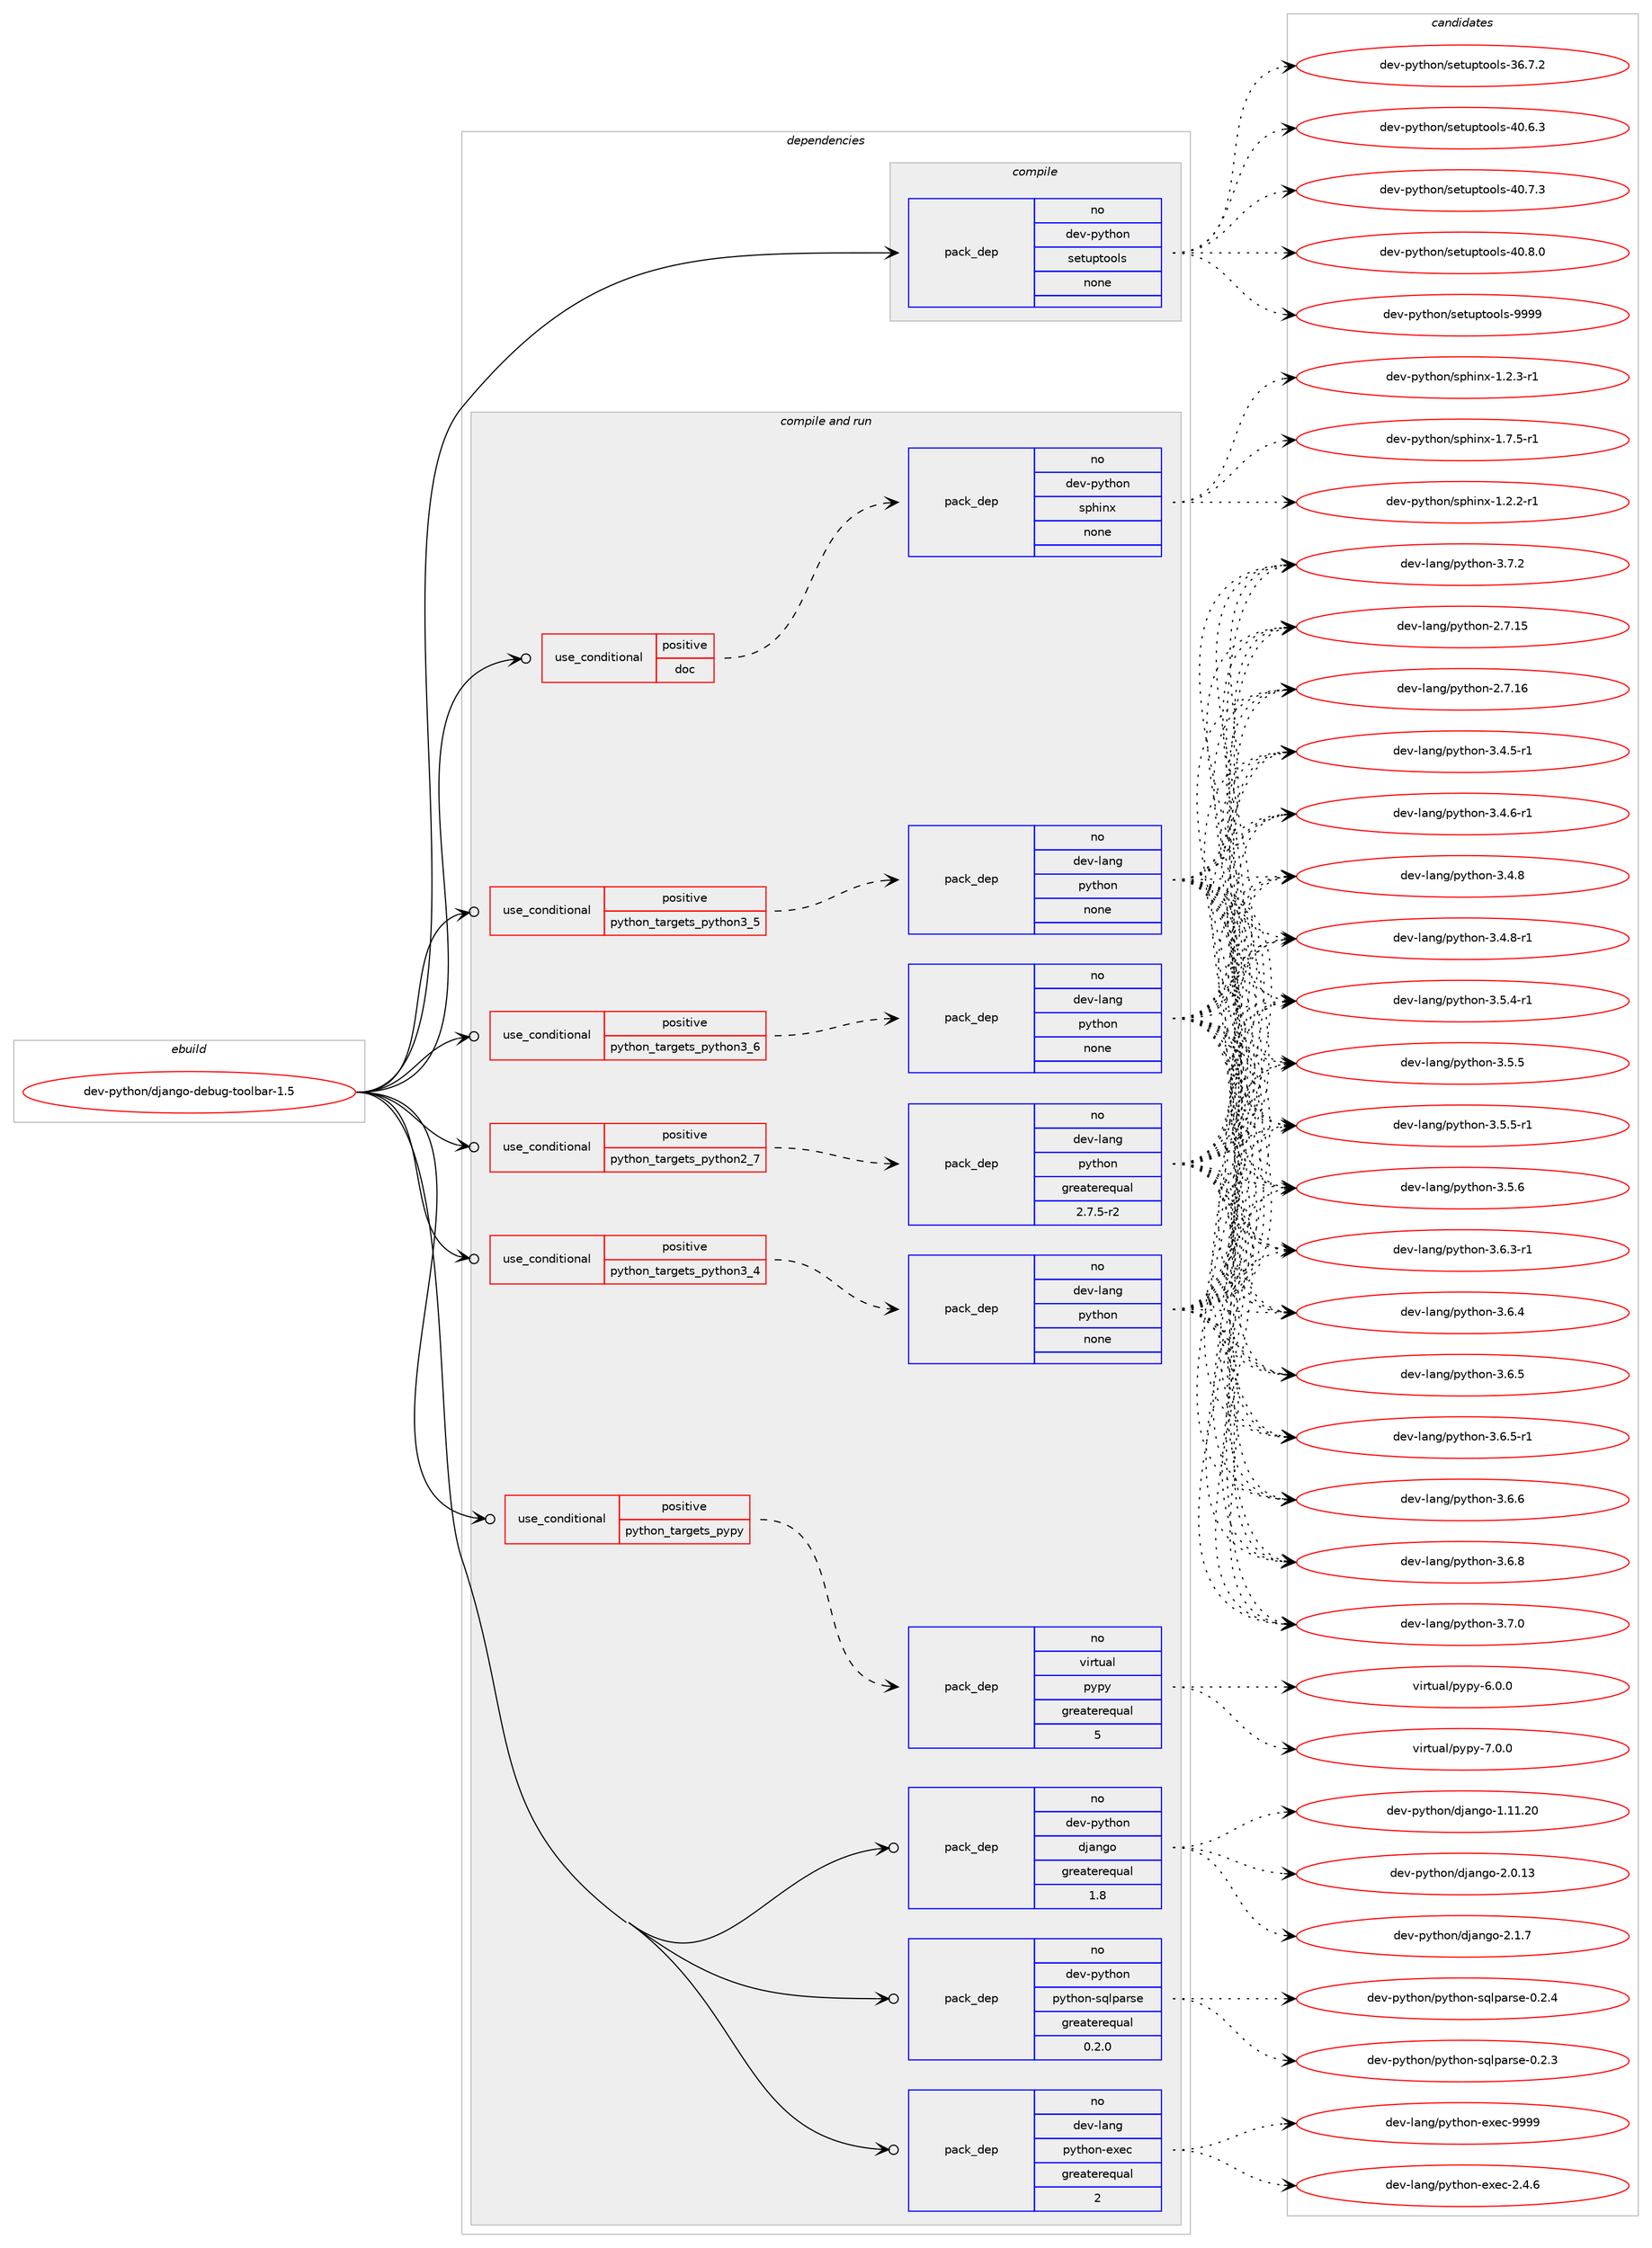 digraph prolog {

# *************
# Graph options
# *************

newrank=true;
concentrate=true;
compound=true;
graph [rankdir=LR,fontname=Helvetica,fontsize=10,ranksep=1.5];#, ranksep=2.5, nodesep=0.2];
edge  [arrowhead=vee];
node  [fontname=Helvetica,fontsize=10];

# **********
# The ebuild
# **********

subgraph cluster_leftcol {
color=gray;
rank=same;
label=<<i>ebuild</i>>;
id [label="dev-python/django-debug-toolbar-1.5", color=red, width=4, href="../dev-python/django-debug-toolbar-1.5.svg"];
}

# ****************
# The dependencies
# ****************

subgraph cluster_midcol {
color=gray;
label=<<i>dependencies</i>>;
subgraph cluster_compile {
fillcolor="#eeeeee";
style=filled;
label=<<i>compile</i>>;
subgraph pack1009582 {
dependency1406181 [label=<<TABLE BORDER="0" CELLBORDER="1" CELLSPACING="0" CELLPADDING="4" WIDTH="220"><TR><TD ROWSPAN="6" CELLPADDING="30">pack_dep</TD></TR><TR><TD WIDTH="110">no</TD></TR><TR><TD>dev-python</TD></TR><TR><TD>setuptools</TD></TR><TR><TD>none</TD></TR><TR><TD></TD></TR></TABLE>>, shape=none, color=blue];
}
id:e -> dependency1406181:w [weight=20,style="solid",arrowhead="vee"];
}
subgraph cluster_compileandrun {
fillcolor="#eeeeee";
style=filled;
label=<<i>compile and run</i>>;
subgraph cond373343 {
dependency1406182 [label=<<TABLE BORDER="0" CELLBORDER="1" CELLSPACING="0" CELLPADDING="4"><TR><TD ROWSPAN="3" CELLPADDING="10">use_conditional</TD></TR><TR><TD>positive</TD></TR><TR><TD>doc</TD></TR></TABLE>>, shape=none, color=red];
subgraph pack1009583 {
dependency1406183 [label=<<TABLE BORDER="0" CELLBORDER="1" CELLSPACING="0" CELLPADDING="4" WIDTH="220"><TR><TD ROWSPAN="6" CELLPADDING="30">pack_dep</TD></TR><TR><TD WIDTH="110">no</TD></TR><TR><TD>dev-python</TD></TR><TR><TD>sphinx</TD></TR><TR><TD>none</TD></TR><TR><TD></TD></TR></TABLE>>, shape=none, color=blue];
}
dependency1406182:e -> dependency1406183:w [weight=20,style="dashed",arrowhead="vee"];
}
id:e -> dependency1406182:w [weight=20,style="solid",arrowhead="odotvee"];
subgraph cond373344 {
dependency1406184 [label=<<TABLE BORDER="0" CELLBORDER="1" CELLSPACING="0" CELLPADDING="4"><TR><TD ROWSPAN="3" CELLPADDING="10">use_conditional</TD></TR><TR><TD>positive</TD></TR><TR><TD>python_targets_pypy</TD></TR></TABLE>>, shape=none, color=red];
subgraph pack1009584 {
dependency1406185 [label=<<TABLE BORDER="0" CELLBORDER="1" CELLSPACING="0" CELLPADDING="4" WIDTH="220"><TR><TD ROWSPAN="6" CELLPADDING="30">pack_dep</TD></TR><TR><TD WIDTH="110">no</TD></TR><TR><TD>virtual</TD></TR><TR><TD>pypy</TD></TR><TR><TD>greaterequal</TD></TR><TR><TD>5</TD></TR></TABLE>>, shape=none, color=blue];
}
dependency1406184:e -> dependency1406185:w [weight=20,style="dashed",arrowhead="vee"];
}
id:e -> dependency1406184:w [weight=20,style="solid",arrowhead="odotvee"];
subgraph cond373345 {
dependency1406186 [label=<<TABLE BORDER="0" CELLBORDER="1" CELLSPACING="0" CELLPADDING="4"><TR><TD ROWSPAN="3" CELLPADDING="10">use_conditional</TD></TR><TR><TD>positive</TD></TR><TR><TD>python_targets_python2_7</TD></TR></TABLE>>, shape=none, color=red];
subgraph pack1009585 {
dependency1406187 [label=<<TABLE BORDER="0" CELLBORDER="1" CELLSPACING="0" CELLPADDING="4" WIDTH="220"><TR><TD ROWSPAN="6" CELLPADDING="30">pack_dep</TD></TR><TR><TD WIDTH="110">no</TD></TR><TR><TD>dev-lang</TD></TR><TR><TD>python</TD></TR><TR><TD>greaterequal</TD></TR><TR><TD>2.7.5-r2</TD></TR></TABLE>>, shape=none, color=blue];
}
dependency1406186:e -> dependency1406187:w [weight=20,style="dashed",arrowhead="vee"];
}
id:e -> dependency1406186:w [weight=20,style="solid",arrowhead="odotvee"];
subgraph cond373346 {
dependency1406188 [label=<<TABLE BORDER="0" CELLBORDER="1" CELLSPACING="0" CELLPADDING="4"><TR><TD ROWSPAN="3" CELLPADDING="10">use_conditional</TD></TR><TR><TD>positive</TD></TR><TR><TD>python_targets_python3_4</TD></TR></TABLE>>, shape=none, color=red];
subgraph pack1009586 {
dependency1406189 [label=<<TABLE BORDER="0" CELLBORDER="1" CELLSPACING="0" CELLPADDING="4" WIDTH="220"><TR><TD ROWSPAN="6" CELLPADDING="30">pack_dep</TD></TR><TR><TD WIDTH="110">no</TD></TR><TR><TD>dev-lang</TD></TR><TR><TD>python</TD></TR><TR><TD>none</TD></TR><TR><TD></TD></TR></TABLE>>, shape=none, color=blue];
}
dependency1406188:e -> dependency1406189:w [weight=20,style="dashed",arrowhead="vee"];
}
id:e -> dependency1406188:w [weight=20,style="solid",arrowhead="odotvee"];
subgraph cond373347 {
dependency1406190 [label=<<TABLE BORDER="0" CELLBORDER="1" CELLSPACING="0" CELLPADDING="4"><TR><TD ROWSPAN="3" CELLPADDING="10">use_conditional</TD></TR><TR><TD>positive</TD></TR><TR><TD>python_targets_python3_5</TD></TR></TABLE>>, shape=none, color=red];
subgraph pack1009587 {
dependency1406191 [label=<<TABLE BORDER="0" CELLBORDER="1" CELLSPACING="0" CELLPADDING="4" WIDTH="220"><TR><TD ROWSPAN="6" CELLPADDING="30">pack_dep</TD></TR><TR><TD WIDTH="110">no</TD></TR><TR><TD>dev-lang</TD></TR><TR><TD>python</TD></TR><TR><TD>none</TD></TR><TR><TD></TD></TR></TABLE>>, shape=none, color=blue];
}
dependency1406190:e -> dependency1406191:w [weight=20,style="dashed",arrowhead="vee"];
}
id:e -> dependency1406190:w [weight=20,style="solid",arrowhead="odotvee"];
subgraph cond373348 {
dependency1406192 [label=<<TABLE BORDER="0" CELLBORDER="1" CELLSPACING="0" CELLPADDING="4"><TR><TD ROWSPAN="3" CELLPADDING="10">use_conditional</TD></TR><TR><TD>positive</TD></TR><TR><TD>python_targets_python3_6</TD></TR></TABLE>>, shape=none, color=red];
subgraph pack1009588 {
dependency1406193 [label=<<TABLE BORDER="0" CELLBORDER="1" CELLSPACING="0" CELLPADDING="4" WIDTH="220"><TR><TD ROWSPAN="6" CELLPADDING="30">pack_dep</TD></TR><TR><TD WIDTH="110">no</TD></TR><TR><TD>dev-lang</TD></TR><TR><TD>python</TD></TR><TR><TD>none</TD></TR><TR><TD></TD></TR></TABLE>>, shape=none, color=blue];
}
dependency1406192:e -> dependency1406193:w [weight=20,style="dashed",arrowhead="vee"];
}
id:e -> dependency1406192:w [weight=20,style="solid",arrowhead="odotvee"];
subgraph pack1009589 {
dependency1406194 [label=<<TABLE BORDER="0" CELLBORDER="1" CELLSPACING="0" CELLPADDING="4" WIDTH="220"><TR><TD ROWSPAN="6" CELLPADDING="30">pack_dep</TD></TR><TR><TD WIDTH="110">no</TD></TR><TR><TD>dev-lang</TD></TR><TR><TD>python-exec</TD></TR><TR><TD>greaterequal</TD></TR><TR><TD>2</TD></TR></TABLE>>, shape=none, color=blue];
}
id:e -> dependency1406194:w [weight=20,style="solid",arrowhead="odotvee"];
subgraph pack1009590 {
dependency1406195 [label=<<TABLE BORDER="0" CELLBORDER="1" CELLSPACING="0" CELLPADDING="4" WIDTH="220"><TR><TD ROWSPAN="6" CELLPADDING="30">pack_dep</TD></TR><TR><TD WIDTH="110">no</TD></TR><TR><TD>dev-python</TD></TR><TR><TD>django</TD></TR><TR><TD>greaterequal</TD></TR><TR><TD>1.8</TD></TR></TABLE>>, shape=none, color=blue];
}
id:e -> dependency1406195:w [weight=20,style="solid",arrowhead="odotvee"];
subgraph pack1009591 {
dependency1406196 [label=<<TABLE BORDER="0" CELLBORDER="1" CELLSPACING="0" CELLPADDING="4" WIDTH="220"><TR><TD ROWSPAN="6" CELLPADDING="30">pack_dep</TD></TR><TR><TD WIDTH="110">no</TD></TR><TR><TD>dev-python</TD></TR><TR><TD>python-sqlparse</TD></TR><TR><TD>greaterequal</TD></TR><TR><TD>0.2.0</TD></TR></TABLE>>, shape=none, color=blue];
}
id:e -> dependency1406196:w [weight=20,style="solid",arrowhead="odotvee"];
}
subgraph cluster_run {
fillcolor="#eeeeee";
style=filled;
label=<<i>run</i>>;
}
}

# **************
# The candidates
# **************

subgraph cluster_choices {
rank=same;
color=gray;
label=<<i>candidates</i>>;

subgraph choice1009582 {
color=black;
nodesep=1;
choice100101118451121211161041111104711510111611711211611111110811545515446554650 [label="dev-python/setuptools-36.7.2", color=red, width=4,href="../dev-python/setuptools-36.7.2.svg"];
choice100101118451121211161041111104711510111611711211611111110811545524846544651 [label="dev-python/setuptools-40.6.3", color=red, width=4,href="../dev-python/setuptools-40.6.3.svg"];
choice100101118451121211161041111104711510111611711211611111110811545524846554651 [label="dev-python/setuptools-40.7.3", color=red, width=4,href="../dev-python/setuptools-40.7.3.svg"];
choice100101118451121211161041111104711510111611711211611111110811545524846564648 [label="dev-python/setuptools-40.8.0", color=red, width=4,href="../dev-python/setuptools-40.8.0.svg"];
choice10010111845112121116104111110471151011161171121161111111081154557575757 [label="dev-python/setuptools-9999", color=red, width=4,href="../dev-python/setuptools-9999.svg"];
dependency1406181:e -> choice100101118451121211161041111104711510111611711211611111110811545515446554650:w [style=dotted,weight="100"];
dependency1406181:e -> choice100101118451121211161041111104711510111611711211611111110811545524846544651:w [style=dotted,weight="100"];
dependency1406181:e -> choice100101118451121211161041111104711510111611711211611111110811545524846554651:w [style=dotted,weight="100"];
dependency1406181:e -> choice100101118451121211161041111104711510111611711211611111110811545524846564648:w [style=dotted,weight="100"];
dependency1406181:e -> choice10010111845112121116104111110471151011161171121161111111081154557575757:w [style=dotted,weight="100"];
}
subgraph choice1009583 {
color=black;
nodesep=1;
choice10010111845112121116104111110471151121041051101204549465046504511449 [label="dev-python/sphinx-1.2.2-r1", color=red, width=4,href="../dev-python/sphinx-1.2.2-r1.svg"];
choice10010111845112121116104111110471151121041051101204549465046514511449 [label="dev-python/sphinx-1.2.3-r1", color=red, width=4,href="../dev-python/sphinx-1.2.3-r1.svg"];
choice10010111845112121116104111110471151121041051101204549465546534511449 [label="dev-python/sphinx-1.7.5-r1", color=red, width=4,href="../dev-python/sphinx-1.7.5-r1.svg"];
dependency1406183:e -> choice10010111845112121116104111110471151121041051101204549465046504511449:w [style=dotted,weight="100"];
dependency1406183:e -> choice10010111845112121116104111110471151121041051101204549465046514511449:w [style=dotted,weight="100"];
dependency1406183:e -> choice10010111845112121116104111110471151121041051101204549465546534511449:w [style=dotted,weight="100"];
}
subgraph choice1009584 {
color=black;
nodesep=1;
choice1181051141161179710847112121112121455446484648 [label="virtual/pypy-6.0.0", color=red, width=4,href="../virtual/pypy-6.0.0.svg"];
choice1181051141161179710847112121112121455546484648 [label="virtual/pypy-7.0.0", color=red, width=4,href="../virtual/pypy-7.0.0.svg"];
dependency1406185:e -> choice1181051141161179710847112121112121455446484648:w [style=dotted,weight="100"];
dependency1406185:e -> choice1181051141161179710847112121112121455546484648:w [style=dotted,weight="100"];
}
subgraph choice1009585 {
color=black;
nodesep=1;
choice10010111845108971101034711212111610411111045504655464953 [label="dev-lang/python-2.7.15", color=red, width=4,href="../dev-lang/python-2.7.15.svg"];
choice10010111845108971101034711212111610411111045504655464954 [label="dev-lang/python-2.7.16", color=red, width=4,href="../dev-lang/python-2.7.16.svg"];
choice1001011184510897110103471121211161041111104551465246534511449 [label="dev-lang/python-3.4.5-r1", color=red, width=4,href="../dev-lang/python-3.4.5-r1.svg"];
choice1001011184510897110103471121211161041111104551465246544511449 [label="dev-lang/python-3.4.6-r1", color=red, width=4,href="../dev-lang/python-3.4.6-r1.svg"];
choice100101118451089711010347112121116104111110455146524656 [label="dev-lang/python-3.4.8", color=red, width=4,href="../dev-lang/python-3.4.8.svg"];
choice1001011184510897110103471121211161041111104551465246564511449 [label="dev-lang/python-3.4.8-r1", color=red, width=4,href="../dev-lang/python-3.4.8-r1.svg"];
choice1001011184510897110103471121211161041111104551465346524511449 [label="dev-lang/python-3.5.4-r1", color=red, width=4,href="../dev-lang/python-3.5.4-r1.svg"];
choice100101118451089711010347112121116104111110455146534653 [label="dev-lang/python-3.5.5", color=red, width=4,href="../dev-lang/python-3.5.5.svg"];
choice1001011184510897110103471121211161041111104551465346534511449 [label="dev-lang/python-3.5.5-r1", color=red, width=4,href="../dev-lang/python-3.5.5-r1.svg"];
choice100101118451089711010347112121116104111110455146534654 [label="dev-lang/python-3.5.6", color=red, width=4,href="../dev-lang/python-3.5.6.svg"];
choice1001011184510897110103471121211161041111104551465446514511449 [label="dev-lang/python-3.6.3-r1", color=red, width=4,href="../dev-lang/python-3.6.3-r1.svg"];
choice100101118451089711010347112121116104111110455146544652 [label="dev-lang/python-3.6.4", color=red, width=4,href="../dev-lang/python-3.6.4.svg"];
choice100101118451089711010347112121116104111110455146544653 [label="dev-lang/python-3.6.5", color=red, width=4,href="../dev-lang/python-3.6.5.svg"];
choice1001011184510897110103471121211161041111104551465446534511449 [label="dev-lang/python-3.6.5-r1", color=red, width=4,href="../dev-lang/python-3.6.5-r1.svg"];
choice100101118451089711010347112121116104111110455146544654 [label="dev-lang/python-3.6.6", color=red, width=4,href="../dev-lang/python-3.6.6.svg"];
choice100101118451089711010347112121116104111110455146544656 [label="dev-lang/python-3.6.8", color=red, width=4,href="../dev-lang/python-3.6.8.svg"];
choice100101118451089711010347112121116104111110455146554648 [label="dev-lang/python-3.7.0", color=red, width=4,href="../dev-lang/python-3.7.0.svg"];
choice100101118451089711010347112121116104111110455146554650 [label="dev-lang/python-3.7.2", color=red, width=4,href="../dev-lang/python-3.7.2.svg"];
dependency1406187:e -> choice10010111845108971101034711212111610411111045504655464953:w [style=dotted,weight="100"];
dependency1406187:e -> choice10010111845108971101034711212111610411111045504655464954:w [style=dotted,weight="100"];
dependency1406187:e -> choice1001011184510897110103471121211161041111104551465246534511449:w [style=dotted,weight="100"];
dependency1406187:e -> choice1001011184510897110103471121211161041111104551465246544511449:w [style=dotted,weight="100"];
dependency1406187:e -> choice100101118451089711010347112121116104111110455146524656:w [style=dotted,weight="100"];
dependency1406187:e -> choice1001011184510897110103471121211161041111104551465246564511449:w [style=dotted,weight="100"];
dependency1406187:e -> choice1001011184510897110103471121211161041111104551465346524511449:w [style=dotted,weight="100"];
dependency1406187:e -> choice100101118451089711010347112121116104111110455146534653:w [style=dotted,weight="100"];
dependency1406187:e -> choice1001011184510897110103471121211161041111104551465346534511449:w [style=dotted,weight="100"];
dependency1406187:e -> choice100101118451089711010347112121116104111110455146534654:w [style=dotted,weight="100"];
dependency1406187:e -> choice1001011184510897110103471121211161041111104551465446514511449:w [style=dotted,weight="100"];
dependency1406187:e -> choice100101118451089711010347112121116104111110455146544652:w [style=dotted,weight="100"];
dependency1406187:e -> choice100101118451089711010347112121116104111110455146544653:w [style=dotted,weight="100"];
dependency1406187:e -> choice1001011184510897110103471121211161041111104551465446534511449:w [style=dotted,weight="100"];
dependency1406187:e -> choice100101118451089711010347112121116104111110455146544654:w [style=dotted,weight="100"];
dependency1406187:e -> choice100101118451089711010347112121116104111110455146544656:w [style=dotted,weight="100"];
dependency1406187:e -> choice100101118451089711010347112121116104111110455146554648:w [style=dotted,weight="100"];
dependency1406187:e -> choice100101118451089711010347112121116104111110455146554650:w [style=dotted,weight="100"];
}
subgraph choice1009586 {
color=black;
nodesep=1;
choice10010111845108971101034711212111610411111045504655464953 [label="dev-lang/python-2.7.15", color=red, width=4,href="../dev-lang/python-2.7.15.svg"];
choice10010111845108971101034711212111610411111045504655464954 [label="dev-lang/python-2.7.16", color=red, width=4,href="../dev-lang/python-2.7.16.svg"];
choice1001011184510897110103471121211161041111104551465246534511449 [label="dev-lang/python-3.4.5-r1", color=red, width=4,href="../dev-lang/python-3.4.5-r1.svg"];
choice1001011184510897110103471121211161041111104551465246544511449 [label="dev-lang/python-3.4.6-r1", color=red, width=4,href="../dev-lang/python-3.4.6-r1.svg"];
choice100101118451089711010347112121116104111110455146524656 [label="dev-lang/python-3.4.8", color=red, width=4,href="../dev-lang/python-3.4.8.svg"];
choice1001011184510897110103471121211161041111104551465246564511449 [label="dev-lang/python-3.4.8-r1", color=red, width=4,href="../dev-lang/python-3.4.8-r1.svg"];
choice1001011184510897110103471121211161041111104551465346524511449 [label="dev-lang/python-3.5.4-r1", color=red, width=4,href="../dev-lang/python-3.5.4-r1.svg"];
choice100101118451089711010347112121116104111110455146534653 [label="dev-lang/python-3.5.5", color=red, width=4,href="../dev-lang/python-3.5.5.svg"];
choice1001011184510897110103471121211161041111104551465346534511449 [label="dev-lang/python-3.5.5-r1", color=red, width=4,href="../dev-lang/python-3.5.5-r1.svg"];
choice100101118451089711010347112121116104111110455146534654 [label="dev-lang/python-3.5.6", color=red, width=4,href="../dev-lang/python-3.5.6.svg"];
choice1001011184510897110103471121211161041111104551465446514511449 [label="dev-lang/python-3.6.3-r1", color=red, width=4,href="../dev-lang/python-3.6.3-r1.svg"];
choice100101118451089711010347112121116104111110455146544652 [label="dev-lang/python-3.6.4", color=red, width=4,href="../dev-lang/python-3.6.4.svg"];
choice100101118451089711010347112121116104111110455146544653 [label="dev-lang/python-3.6.5", color=red, width=4,href="../dev-lang/python-3.6.5.svg"];
choice1001011184510897110103471121211161041111104551465446534511449 [label="dev-lang/python-3.6.5-r1", color=red, width=4,href="../dev-lang/python-3.6.5-r1.svg"];
choice100101118451089711010347112121116104111110455146544654 [label="dev-lang/python-3.6.6", color=red, width=4,href="../dev-lang/python-3.6.6.svg"];
choice100101118451089711010347112121116104111110455146544656 [label="dev-lang/python-3.6.8", color=red, width=4,href="../dev-lang/python-3.6.8.svg"];
choice100101118451089711010347112121116104111110455146554648 [label="dev-lang/python-3.7.0", color=red, width=4,href="../dev-lang/python-3.7.0.svg"];
choice100101118451089711010347112121116104111110455146554650 [label="dev-lang/python-3.7.2", color=red, width=4,href="../dev-lang/python-3.7.2.svg"];
dependency1406189:e -> choice10010111845108971101034711212111610411111045504655464953:w [style=dotted,weight="100"];
dependency1406189:e -> choice10010111845108971101034711212111610411111045504655464954:w [style=dotted,weight="100"];
dependency1406189:e -> choice1001011184510897110103471121211161041111104551465246534511449:w [style=dotted,weight="100"];
dependency1406189:e -> choice1001011184510897110103471121211161041111104551465246544511449:w [style=dotted,weight="100"];
dependency1406189:e -> choice100101118451089711010347112121116104111110455146524656:w [style=dotted,weight="100"];
dependency1406189:e -> choice1001011184510897110103471121211161041111104551465246564511449:w [style=dotted,weight="100"];
dependency1406189:e -> choice1001011184510897110103471121211161041111104551465346524511449:w [style=dotted,weight="100"];
dependency1406189:e -> choice100101118451089711010347112121116104111110455146534653:w [style=dotted,weight="100"];
dependency1406189:e -> choice1001011184510897110103471121211161041111104551465346534511449:w [style=dotted,weight="100"];
dependency1406189:e -> choice100101118451089711010347112121116104111110455146534654:w [style=dotted,weight="100"];
dependency1406189:e -> choice1001011184510897110103471121211161041111104551465446514511449:w [style=dotted,weight="100"];
dependency1406189:e -> choice100101118451089711010347112121116104111110455146544652:w [style=dotted,weight="100"];
dependency1406189:e -> choice100101118451089711010347112121116104111110455146544653:w [style=dotted,weight="100"];
dependency1406189:e -> choice1001011184510897110103471121211161041111104551465446534511449:w [style=dotted,weight="100"];
dependency1406189:e -> choice100101118451089711010347112121116104111110455146544654:w [style=dotted,weight="100"];
dependency1406189:e -> choice100101118451089711010347112121116104111110455146544656:w [style=dotted,weight="100"];
dependency1406189:e -> choice100101118451089711010347112121116104111110455146554648:w [style=dotted,weight="100"];
dependency1406189:e -> choice100101118451089711010347112121116104111110455146554650:w [style=dotted,weight="100"];
}
subgraph choice1009587 {
color=black;
nodesep=1;
choice10010111845108971101034711212111610411111045504655464953 [label="dev-lang/python-2.7.15", color=red, width=4,href="../dev-lang/python-2.7.15.svg"];
choice10010111845108971101034711212111610411111045504655464954 [label="dev-lang/python-2.7.16", color=red, width=4,href="../dev-lang/python-2.7.16.svg"];
choice1001011184510897110103471121211161041111104551465246534511449 [label="dev-lang/python-3.4.5-r1", color=red, width=4,href="../dev-lang/python-3.4.5-r1.svg"];
choice1001011184510897110103471121211161041111104551465246544511449 [label="dev-lang/python-3.4.6-r1", color=red, width=4,href="../dev-lang/python-3.4.6-r1.svg"];
choice100101118451089711010347112121116104111110455146524656 [label="dev-lang/python-3.4.8", color=red, width=4,href="../dev-lang/python-3.4.8.svg"];
choice1001011184510897110103471121211161041111104551465246564511449 [label="dev-lang/python-3.4.8-r1", color=red, width=4,href="../dev-lang/python-3.4.8-r1.svg"];
choice1001011184510897110103471121211161041111104551465346524511449 [label="dev-lang/python-3.5.4-r1", color=red, width=4,href="../dev-lang/python-3.5.4-r1.svg"];
choice100101118451089711010347112121116104111110455146534653 [label="dev-lang/python-3.5.5", color=red, width=4,href="../dev-lang/python-3.5.5.svg"];
choice1001011184510897110103471121211161041111104551465346534511449 [label="dev-lang/python-3.5.5-r1", color=red, width=4,href="../dev-lang/python-3.5.5-r1.svg"];
choice100101118451089711010347112121116104111110455146534654 [label="dev-lang/python-3.5.6", color=red, width=4,href="../dev-lang/python-3.5.6.svg"];
choice1001011184510897110103471121211161041111104551465446514511449 [label="dev-lang/python-3.6.3-r1", color=red, width=4,href="../dev-lang/python-3.6.3-r1.svg"];
choice100101118451089711010347112121116104111110455146544652 [label="dev-lang/python-3.6.4", color=red, width=4,href="../dev-lang/python-3.6.4.svg"];
choice100101118451089711010347112121116104111110455146544653 [label="dev-lang/python-3.6.5", color=red, width=4,href="../dev-lang/python-3.6.5.svg"];
choice1001011184510897110103471121211161041111104551465446534511449 [label="dev-lang/python-3.6.5-r1", color=red, width=4,href="../dev-lang/python-3.6.5-r1.svg"];
choice100101118451089711010347112121116104111110455146544654 [label="dev-lang/python-3.6.6", color=red, width=4,href="../dev-lang/python-3.6.6.svg"];
choice100101118451089711010347112121116104111110455146544656 [label="dev-lang/python-3.6.8", color=red, width=4,href="../dev-lang/python-3.6.8.svg"];
choice100101118451089711010347112121116104111110455146554648 [label="dev-lang/python-3.7.0", color=red, width=4,href="../dev-lang/python-3.7.0.svg"];
choice100101118451089711010347112121116104111110455146554650 [label="dev-lang/python-3.7.2", color=red, width=4,href="../dev-lang/python-3.7.2.svg"];
dependency1406191:e -> choice10010111845108971101034711212111610411111045504655464953:w [style=dotted,weight="100"];
dependency1406191:e -> choice10010111845108971101034711212111610411111045504655464954:w [style=dotted,weight="100"];
dependency1406191:e -> choice1001011184510897110103471121211161041111104551465246534511449:w [style=dotted,weight="100"];
dependency1406191:e -> choice1001011184510897110103471121211161041111104551465246544511449:w [style=dotted,weight="100"];
dependency1406191:e -> choice100101118451089711010347112121116104111110455146524656:w [style=dotted,weight="100"];
dependency1406191:e -> choice1001011184510897110103471121211161041111104551465246564511449:w [style=dotted,weight="100"];
dependency1406191:e -> choice1001011184510897110103471121211161041111104551465346524511449:w [style=dotted,weight="100"];
dependency1406191:e -> choice100101118451089711010347112121116104111110455146534653:w [style=dotted,weight="100"];
dependency1406191:e -> choice1001011184510897110103471121211161041111104551465346534511449:w [style=dotted,weight="100"];
dependency1406191:e -> choice100101118451089711010347112121116104111110455146534654:w [style=dotted,weight="100"];
dependency1406191:e -> choice1001011184510897110103471121211161041111104551465446514511449:w [style=dotted,weight="100"];
dependency1406191:e -> choice100101118451089711010347112121116104111110455146544652:w [style=dotted,weight="100"];
dependency1406191:e -> choice100101118451089711010347112121116104111110455146544653:w [style=dotted,weight="100"];
dependency1406191:e -> choice1001011184510897110103471121211161041111104551465446534511449:w [style=dotted,weight="100"];
dependency1406191:e -> choice100101118451089711010347112121116104111110455146544654:w [style=dotted,weight="100"];
dependency1406191:e -> choice100101118451089711010347112121116104111110455146544656:w [style=dotted,weight="100"];
dependency1406191:e -> choice100101118451089711010347112121116104111110455146554648:w [style=dotted,weight="100"];
dependency1406191:e -> choice100101118451089711010347112121116104111110455146554650:w [style=dotted,weight="100"];
}
subgraph choice1009588 {
color=black;
nodesep=1;
choice10010111845108971101034711212111610411111045504655464953 [label="dev-lang/python-2.7.15", color=red, width=4,href="../dev-lang/python-2.7.15.svg"];
choice10010111845108971101034711212111610411111045504655464954 [label="dev-lang/python-2.7.16", color=red, width=4,href="../dev-lang/python-2.7.16.svg"];
choice1001011184510897110103471121211161041111104551465246534511449 [label="dev-lang/python-3.4.5-r1", color=red, width=4,href="../dev-lang/python-3.4.5-r1.svg"];
choice1001011184510897110103471121211161041111104551465246544511449 [label="dev-lang/python-3.4.6-r1", color=red, width=4,href="../dev-lang/python-3.4.6-r1.svg"];
choice100101118451089711010347112121116104111110455146524656 [label="dev-lang/python-3.4.8", color=red, width=4,href="../dev-lang/python-3.4.8.svg"];
choice1001011184510897110103471121211161041111104551465246564511449 [label="dev-lang/python-3.4.8-r1", color=red, width=4,href="../dev-lang/python-3.4.8-r1.svg"];
choice1001011184510897110103471121211161041111104551465346524511449 [label="dev-lang/python-3.5.4-r1", color=red, width=4,href="../dev-lang/python-3.5.4-r1.svg"];
choice100101118451089711010347112121116104111110455146534653 [label="dev-lang/python-3.5.5", color=red, width=4,href="../dev-lang/python-3.5.5.svg"];
choice1001011184510897110103471121211161041111104551465346534511449 [label="dev-lang/python-3.5.5-r1", color=red, width=4,href="../dev-lang/python-3.5.5-r1.svg"];
choice100101118451089711010347112121116104111110455146534654 [label="dev-lang/python-3.5.6", color=red, width=4,href="../dev-lang/python-3.5.6.svg"];
choice1001011184510897110103471121211161041111104551465446514511449 [label="dev-lang/python-3.6.3-r1", color=red, width=4,href="../dev-lang/python-3.6.3-r1.svg"];
choice100101118451089711010347112121116104111110455146544652 [label="dev-lang/python-3.6.4", color=red, width=4,href="../dev-lang/python-3.6.4.svg"];
choice100101118451089711010347112121116104111110455146544653 [label="dev-lang/python-3.6.5", color=red, width=4,href="../dev-lang/python-3.6.5.svg"];
choice1001011184510897110103471121211161041111104551465446534511449 [label="dev-lang/python-3.6.5-r1", color=red, width=4,href="../dev-lang/python-3.6.5-r1.svg"];
choice100101118451089711010347112121116104111110455146544654 [label="dev-lang/python-3.6.6", color=red, width=4,href="../dev-lang/python-3.6.6.svg"];
choice100101118451089711010347112121116104111110455146544656 [label="dev-lang/python-3.6.8", color=red, width=4,href="../dev-lang/python-3.6.8.svg"];
choice100101118451089711010347112121116104111110455146554648 [label="dev-lang/python-3.7.0", color=red, width=4,href="../dev-lang/python-3.7.0.svg"];
choice100101118451089711010347112121116104111110455146554650 [label="dev-lang/python-3.7.2", color=red, width=4,href="../dev-lang/python-3.7.2.svg"];
dependency1406193:e -> choice10010111845108971101034711212111610411111045504655464953:w [style=dotted,weight="100"];
dependency1406193:e -> choice10010111845108971101034711212111610411111045504655464954:w [style=dotted,weight="100"];
dependency1406193:e -> choice1001011184510897110103471121211161041111104551465246534511449:w [style=dotted,weight="100"];
dependency1406193:e -> choice1001011184510897110103471121211161041111104551465246544511449:w [style=dotted,weight="100"];
dependency1406193:e -> choice100101118451089711010347112121116104111110455146524656:w [style=dotted,weight="100"];
dependency1406193:e -> choice1001011184510897110103471121211161041111104551465246564511449:w [style=dotted,weight="100"];
dependency1406193:e -> choice1001011184510897110103471121211161041111104551465346524511449:w [style=dotted,weight="100"];
dependency1406193:e -> choice100101118451089711010347112121116104111110455146534653:w [style=dotted,weight="100"];
dependency1406193:e -> choice1001011184510897110103471121211161041111104551465346534511449:w [style=dotted,weight="100"];
dependency1406193:e -> choice100101118451089711010347112121116104111110455146534654:w [style=dotted,weight="100"];
dependency1406193:e -> choice1001011184510897110103471121211161041111104551465446514511449:w [style=dotted,weight="100"];
dependency1406193:e -> choice100101118451089711010347112121116104111110455146544652:w [style=dotted,weight="100"];
dependency1406193:e -> choice100101118451089711010347112121116104111110455146544653:w [style=dotted,weight="100"];
dependency1406193:e -> choice1001011184510897110103471121211161041111104551465446534511449:w [style=dotted,weight="100"];
dependency1406193:e -> choice100101118451089711010347112121116104111110455146544654:w [style=dotted,weight="100"];
dependency1406193:e -> choice100101118451089711010347112121116104111110455146544656:w [style=dotted,weight="100"];
dependency1406193:e -> choice100101118451089711010347112121116104111110455146554648:w [style=dotted,weight="100"];
dependency1406193:e -> choice100101118451089711010347112121116104111110455146554650:w [style=dotted,weight="100"];
}
subgraph choice1009589 {
color=black;
nodesep=1;
choice1001011184510897110103471121211161041111104510112010199455046524654 [label="dev-lang/python-exec-2.4.6", color=red, width=4,href="../dev-lang/python-exec-2.4.6.svg"];
choice10010111845108971101034711212111610411111045101120101994557575757 [label="dev-lang/python-exec-9999", color=red, width=4,href="../dev-lang/python-exec-9999.svg"];
dependency1406194:e -> choice1001011184510897110103471121211161041111104510112010199455046524654:w [style=dotted,weight="100"];
dependency1406194:e -> choice10010111845108971101034711212111610411111045101120101994557575757:w [style=dotted,weight="100"];
}
subgraph choice1009590 {
color=black;
nodesep=1;
choice1001011184511212111610411111047100106971101031114549464949465048 [label="dev-python/django-1.11.20", color=red, width=4,href="../dev-python/django-1.11.20.svg"];
choice10010111845112121116104111110471001069711010311145504648464951 [label="dev-python/django-2.0.13", color=red, width=4,href="../dev-python/django-2.0.13.svg"];
choice100101118451121211161041111104710010697110103111455046494655 [label="dev-python/django-2.1.7", color=red, width=4,href="../dev-python/django-2.1.7.svg"];
dependency1406195:e -> choice1001011184511212111610411111047100106971101031114549464949465048:w [style=dotted,weight="100"];
dependency1406195:e -> choice10010111845112121116104111110471001069711010311145504648464951:w [style=dotted,weight="100"];
dependency1406195:e -> choice100101118451121211161041111104710010697110103111455046494655:w [style=dotted,weight="100"];
}
subgraph choice1009591 {
color=black;
nodesep=1;
choice10010111845112121116104111110471121211161041111104511511310811297114115101454846504651 [label="dev-python/python-sqlparse-0.2.3", color=red, width=4,href="../dev-python/python-sqlparse-0.2.3.svg"];
choice10010111845112121116104111110471121211161041111104511511310811297114115101454846504652 [label="dev-python/python-sqlparse-0.2.4", color=red, width=4,href="../dev-python/python-sqlparse-0.2.4.svg"];
dependency1406196:e -> choice10010111845112121116104111110471121211161041111104511511310811297114115101454846504651:w [style=dotted,weight="100"];
dependency1406196:e -> choice10010111845112121116104111110471121211161041111104511511310811297114115101454846504652:w [style=dotted,weight="100"];
}
}

}
